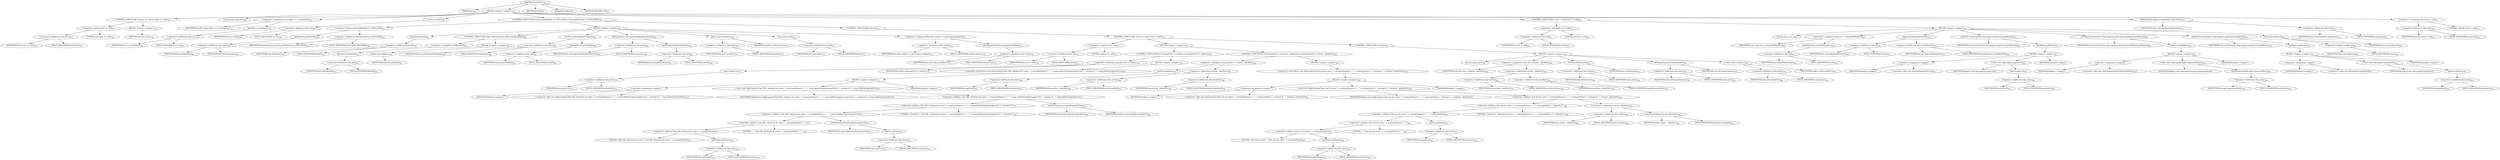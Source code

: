 digraph "closeEntry" {  
"581" [label = <(METHOD,closeEntry)<SUB>354</SUB>> ]
"14" [label = <(PARAM,this)<SUB>354</SUB>> ]
"582" [label = <(BLOCK,&lt;empty&gt;,&lt;empty&gt;)<SUB>354</SUB>> ]
"583" [label = <(CONTROL_STRUCTURE,if (entry == null),if (entry == null))<SUB>355</SUB>> ]
"584" [label = <(&lt;operator&gt;.equals,entry == null)<SUB>355</SUB>> ]
"585" [label = <(&lt;operator&gt;.fieldAccess,this.entry)<SUB>355</SUB>> ]
"586" [label = <(IDENTIFIER,this,entry == null)<SUB>355</SUB>> ]
"587" [label = <(FIELD_IDENTIFIER,entry,entry)<SUB>355</SUB>> ]
"588" [label = <(LITERAL,null,entry == null)<SUB>355</SUB>> ]
"589" [label = <(BLOCK,&lt;empty&gt;,&lt;empty&gt;)<SUB>355</SUB>> ]
"590" [label = <(RETURN,return;,return;)<SUB>356</SUB>> ]
"591" [label = <(LOCAL,long realCrc: long)> ]
"592" [label = <(&lt;operator&gt;.assignment,long realCrc = crc.getValue())<SUB>359</SUB>> ]
"593" [label = <(IDENTIFIER,realCrc,long realCrc = crc.getValue())<SUB>359</SUB>> ]
"594" [label = <(getValue,crc.getValue())<SUB>359</SUB>> ]
"595" [label = <(&lt;operator&gt;.fieldAccess,this.crc)<SUB>359</SUB>> ]
"596" [label = <(IDENTIFIER,this,crc.getValue())<SUB>359</SUB>> ]
"597" [label = <(FIELD_IDENTIFIER,crc,crc)<SUB>359</SUB>> ]
"598" [label = <(reset,crc.reset())<SUB>360</SUB>> ]
"599" [label = <(&lt;operator&gt;.fieldAccess,this.crc)<SUB>360</SUB>> ]
"600" [label = <(IDENTIFIER,this,crc.reset())<SUB>360</SUB>> ]
"601" [label = <(FIELD_IDENTIFIER,crc,crc)<SUB>360</SUB>> ]
"602" [label = <(CONTROL_STRUCTURE,if (entry.getMethod() == DEFLATED),if (entry.getMethod() == DEFLATED))<SUB>362</SUB>> ]
"603" [label = <(&lt;operator&gt;.equals,entry.getMethod() == DEFLATED)<SUB>362</SUB>> ]
"604" [label = <(getMethod,getMethod())<SUB>362</SUB>> ]
"605" [label = <(&lt;operator&gt;.fieldAccess,this.entry)<SUB>362</SUB>> ]
"606" [label = <(IDENTIFIER,this,getMethod())<SUB>362</SUB>> ]
"607" [label = <(FIELD_IDENTIFIER,entry,entry)<SUB>362</SUB>> ]
"608" [label = <(&lt;operator&gt;.fieldAccess,ZipOutputStream.DEFLATED)<SUB>362</SUB>> ]
"609" [label = <(IDENTIFIER,ZipOutputStream,entry.getMethod() == DEFLATED)<SUB>362</SUB>> ]
"610" [label = <(FIELD_IDENTIFIER,DEFLATED,DEFLATED)<SUB>362</SUB>> ]
"611" [label = <(BLOCK,&lt;empty&gt;,&lt;empty&gt;)<SUB>362</SUB>> ]
"612" [label = <(finish,def.finish())<SUB>363</SUB>> ]
"613" [label = <(&lt;operator&gt;.fieldAccess,this.def)<SUB>363</SUB>> ]
"614" [label = <(IDENTIFIER,this,def.finish())<SUB>363</SUB>> ]
"615" [label = <(FIELD_IDENTIFIER,def,def)<SUB>363</SUB>> ]
"616" [label = <(CONTROL_STRUCTURE,while (!def.finished()),while (!def.finished()))<SUB>364</SUB>> ]
"617" [label = <(&lt;operator&gt;.logicalNot,!def.finished())<SUB>364</SUB>> ]
"618" [label = <(finished,def.finished())<SUB>364</SUB>> ]
"619" [label = <(&lt;operator&gt;.fieldAccess,this.def)<SUB>364</SUB>> ]
"620" [label = <(IDENTIFIER,this,def.finished())<SUB>364</SUB>> ]
"621" [label = <(FIELD_IDENTIFIER,def,def)<SUB>364</SUB>> ]
"622" [label = <(BLOCK,&lt;empty&gt;,&lt;empty&gt;)<SUB>364</SUB>> ]
"623" [label = <(deflate,this.deflate())<SUB>365</SUB>> ]
"13" [label = <(IDENTIFIER,this,this.deflate())<SUB>365</SUB>> ]
"624" [label = <(setSize,setSize(def.getTotalIn()))<SUB>368</SUB>> ]
"625" [label = <(&lt;operator&gt;.fieldAccess,this.entry)<SUB>368</SUB>> ]
"626" [label = <(IDENTIFIER,this,setSize(def.getTotalIn()))<SUB>368</SUB>> ]
"627" [label = <(FIELD_IDENTIFIER,entry,entry)<SUB>368</SUB>> ]
"628" [label = <(getTotalIn,def.getTotalIn())<SUB>368</SUB>> ]
"629" [label = <(&lt;operator&gt;.fieldAccess,this.def)<SUB>368</SUB>> ]
"630" [label = <(IDENTIFIER,this,def.getTotalIn())<SUB>368</SUB>> ]
"631" [label = <(FIELD_IDENTIFIER,def,def)<SUB>368</SUB>> ]
"632" [label = <(setComprSize,setComprSize(def.getTotalOut()))<SUB>369</SUB>> ]
"633" [label = <(&lt;operator&gt;.fieldAccess,this.entry)<SUB>369</SUB>> ]
"634" [label = <(IDENTIFIER,this,setComprSize(def.getTotalOut()))<SUB>369</SUB>> ]
"635" [label = <(FIELD_IDENTIFIER,entry,entry)<SUB>369</SUB>> ]
"636" [label = <(getTotalOut,def.getTotalOut())<SUB>369</SUB>> ]
"637" [label = <(&lt;operator&gt;.fieldAccess,this.def)<SUB>369</SUB>> ]
"638" [label = <(IDENTIFIER,this,def.getTotalOut())<SUB>369</SUB>> ]
"639" [label = <(FIELD_IDENTIFIER,def,def)<SUB>369</SUB>> ]
"640" [label = <(setCrc,setCrc(realCrc))<SUB>370</SUB>> ]
"641" [label = <(&lt;operator&gt;.fieldAccess,this.entry)<SUB>370</SUB>> ]
"642" [label = <(IDENTIFIER,this,setCrc(realCrc))<SUB>370</SUB>> ]
"643" [label = <(FIELD_IDENTIFIER,entry,entry)<SUB>370</SUB>> ]
"644" [label = <(IDENTIFIER,realCrc,setCrc(realCrc))<SUB>370</SUB>> ]
"645" [label = <(reset,def.reset())<SUB>372</SUB>> ]
"646" [label = <(&lt;operator&gt;.fieldAccess,this.def)<SUB>372</SUB>> ]
"647" [label = <(IDENTIFIER,this,def.reset())<SUB>372</SUB>> ]
"648" [label = <(FIELD_IDENTIFIER,def,def)<SUB>372</SUB>> ]
"649" [label = <(&lt;operator&gt;.assignmentPlus,this.written += getCompressedSize())<SUB>374</SUB>> ]
"650" [label = <(&lt;operator&gt;.fieldAccess,this.written)<SUB>374</SUB>> ]
"651" [label = <(IDENTIFIER,this,this.written += getCompressedSize())<SUB>374</SUB>> ]
"652" [label = <(FIELD_IDENTIFIER,written,written)<SUB>374</SUB>> ]
"653" [label = <(getCompressedSize,getCompressedSize())<SUB>374</SUB>> ]
"654" [label = <(&lt;operator&gt;.fieldAccess,this.entry)<SUB>374</SUB>> ]
"655" [label = <(IDENTIFIER,this,getCompressedSize())<SUB>374</SUB>> ]
"656" [label = <(FIELD_IDENTIFIER,entry,entry)<SUB>374</SUB>> ]
"657" [label = <(CONTROL_STRUCTURE,else,else)<SUB>375</SUB>> ]
"658" [label = <(CONTROL_STRUCTURE,if (raf == null),if (raf == null))<SUB>375</SUB>> ]
"659" [label = <(&lt;operator&gt;.equals,raf == null)<SUB>375</SUB>> ]
"660" [label = <(&lt;operator&gt;.fieldAccess,this.raf)<SUB>375</SUB>> ]
"661" [label = <(IDENTIFIER,this,raf == null)<SUB>375</SUB>> ]
"662" [label = <(FIELD_IDENTIFIER,raf,raf)<SUB>375</SUB>> ]
"663" [label = <(LITERAL,null,raf == null)<SUB>375</SUB>> ]
"664" [label = <(BLOCK,&lt;empty&gt;,&lt;empty&gt;)<SUB>375</SUB>> ]
"665" [label = <(CONTROL_STRUCTURE,if (entry.getCrc() != realCrc),if (entry.getCrc() != realCrc))<SUB>376</SUB>> ]
"666" [label = <(&lt;operator&gt;.notEquals,entry.getCrc() != realCrc)<SUB>376</SUB>> ]
"667" [label = <(getCrc,getCrc())<SUB>376</SUB>> ]
"668" [label = <(&lt;operator&gt;.fieldAccess,this.entry)<SUB>376</SUB>> ]
"669" [label = <(IDENTIFIER,this,getCrc())<SUB>376</SUB>> ]
"670" [label = <(FIELD_IDENTIFIER,entry,entry)<SUB>376</SUB>> ]
"671" [label = <(IDENTIFIER,realCrc,entry.getCrc() != realCrc)<SUB>376</SUB>> ]
"672" [label = <(BLOCK,&lt;empty&gt;,&lt;empty&gt;)<SUB>376</SUB>> ]
"673" [label = <(&lt;operator&gt;.throw,throw new ZipException(&quot;bad CRC checksum for entry &quot; + entry.getName() + &quot;: &quot; + Long.toHexString(entry.getCrc()) + &quot; instead of &quot; + Long.toHexString(realCrc));)<SUB>377</SUB>> ]
"674" [label = <(BLOCK,&lt;empty&gt;,&lt;empty&gt;)<SUB>377</SUB>> ]
"675" [label = <(&lt;operator&gt;.assignment,&lt;empty&gt;)> ]
"676" [label = <(IDENTIFIER,$obj10,&lt;empty&gt;)> ]
"677" [label = <(&lt;operator&gt;.alloc,new ZipException(&quot;bad CRC checksum for entry &quot; + entry.getName() + &quot;: &quot; + Long.toHexString(entry.getCrc()) + &quot; instead of &quot; + Long.toHexString(realCrc)))<SUB>377</SUB>> ]
"678" [label = <(&lt;init&gt;,new ZipException(&quot;bad CRC checksum for entry &quot; + entry.getName() + &quot;: &quot; + Long.toHexString(entry.getCrc()) + &quot; instead of &quot; + Long.toHexString(realCrc)))<SUB>377</SUB>> ]
"679" [label = <(IDENTIFIER,$obj10,new ZipException(&quot;bad CRC checksum for entry &quot; + entry.getName() + &quot;: &quot; + Long.toHexString(entry.getCrc()) + &quot; instead of &quot; + Long.toHexString(realCrc)))> ]
"680" [label = <(&lt;operator&gt;.addition,&quot;bad CRC checksum for entry &quot; + entry.getName() + &quot;: &quot; + Long.toHexString(entry.getCrc()) + &quot; instead of &quot; + Long.toHexString(realCrc))<SUB>377</SUB>> ]
"681" [label = <(&lt;operator&gt;.addition,&quot;bad CRC checksum for entry &quot; + entry.getName() + &quot;: &quot; + Long.toHexString(entry.getCrc()) + &quot; instead of &quot;)<SUB>377</SUB>> ]
"682" [label = <(&lt;operator&gt;.addition,&quot;bad CRC checksum for entry &quot; + entry.getName() + &quot;: &quot; + Long.toHexString(entry.getCrc()))<SUB>377</SUB>> ]
"683" [label = <(&lt;operator&gt;.addition,&quot;bad CRC checksum for entry &quot; + entry.getName() + &quot;: &quot;)<SUB>377</SUB>> ]
"684" [label = <(&lt;operator&gt;.addition,&quot;bad CRC checksum for entry &quot; + entry.getName())<SUB>377</SUB>> ]
"685" [label = <(LITERAL,&quot;bad CRC checksum for entry &quot;,&quot;bad CRC checksum for entry &quot; + entry.getName())<SUB>377</SUB>> ]
"686" [label = <(getName,getName())<SUB>378</SUB>> ]
"687" [label = <(&lt;operator&gt;.fieldAccess,this.entry)<SUB>378</SUB>> ]
"688" [label = <(IDENTIFIER,this,getName())<SUB>378</SUB>> ]
"689" [label = <(FIELD_IDENTIFIER,entry,entry)<SUB>378</SUB>> ]
"690" [label = <(LITERAL,&quot;: &quot;,&quot;bad CRC checksum for entry &quot; + entry.getName() + &quot;: &quot;)<SUB>378</SUB>> ]
"691" [label = <(toHexString,toHexString(entry.getCrc()))<SUB>379</SUB>> ]
"692" [label = <(IDENTIFIER,Long,toHexString(entry.getCrc()))<SUB>379</SUB>> ]
"693" [label = <(getCrc,getCrc())<SUB>379</SUB>> ]
"694" [label = <(&lt;operator&gt;.fieldAccess,this.entry)<SUB>379</SUB>> ]
"695" [label = <(IDENTIFIER,this,getCrc())<SUB>379</SUB>> ]
"696" [label = <(FIELD_IDENTIFIER,entry,entry)<SUB>379</SUB>> ]
"697" [label = <(LITERAL,&quot; instead of &quot;,&quot;bad CRC checksum for entry &quot; + entry.getName() + &quot;: &quot; + Long.toHexString(entry.getCrc()) + &quot; instead of &quot;)<SUB>380</SUB>> ]
"698" [label = <(toHexString,Long.toHexString(realCrc))<SUB>381</SUB>> ]
"699" [label = <(IDENTIFIER,Long,Long.toHexString(realCrc))<SUB>381</SUB>> ]
"700" [label = <(IDENTIFIER,realCrc,Long.toHexString(realCrc))<SUB>381</SUB>> ]
"701" [label = <(IDENTIFIER,$obj10,&lt;empty&gt;)> ]
"702" [label = <(CONTROL_STRUCTURE,if (entry.getSize() != written - dataStart),if (entry.getSize() != written - dataStart))<SUB>384</SUB>> ]
"703" [label = <(&lt;operator&gt;.notEquals,entry.getSize() != written - dataStart)<SUB>384</SUB>> ]
"704" [label = <(getSize,getSize())<SUB>384</SUB>> ]
"705" [label = <(&lt;operator&gt;.fieldAccess,this.entry)<SUB>384</SUB>> ]
"706" [label = <(IDENTIFIER,this,getSize())<SUB>384</SUB>> ]
"707" [label = <(FIELD_IDENTIFIER,entry,entry)<SUB>384</SUB>> ]
"708" [label = <(&lt;operator&gt;.subtraction,written - dataStart)<SUB>384</SUB>> ]
"709" [label = <(&lt;operator&gt;.fieldAccess,this.written)<SUB>384</SUB>> ]
"710" [label = <(IDENTIFIER,this,written - dataStart)<SUB>384</SUB>> ]
"711" [label = <(FIELD_IDENTIFIER,written,written)<SUB>384</SUB>> ]
"712" [label = <(&lt;operator&gt;.fieldAccess,this.dataStart)<SUB>384</SUB>> ]
"713" [label = <(IDENTIFIER,this,written - dataStart)<SUB>384</SUB>> ]
"714" [label = <(FIELD_IDENTIFIER,dataStart,dataStart)<SUB>384</SUB>> ]
"715" [label = <(BLOCK,&lt;empty&gt;,&lt;empty&gt;)<SUB>384</SUB>> ]
"716" [label = <(&lt;operator&gt;.throw,throw new ZipException(&quot;bad size for entry &quot; + entry.getName() + &quot;: &quot; + entry.getSize() + &quot; instead of &quot; + (written - dataStart));)<SUB>385</SUB>> ]
"717" [label = <(BLOCK,&lt;empty&gt;,&lt;empty&gt;)<SUB>385</SUB>> ]
"718" [label = <(&lt;operator&gt;.assignment,&lt;empty&gt;)> ]
"719" [label = <(IDENTIFIER,$obj11,&lt;empty&gt;)> ]
"720" [label = <(&lt;operator&gt;.alloc,new ZipException(&quot;bad size for entry &quot; + entry.getName() + &quot;: &quot; + entry.getSize() + &quot; instead of &quot; + (written - dataStart)))<SUB>385</SUB>> ]
"721" [label = <(&lt;init&gt;,new ZipException(&quot;bad size for entry &quot; + entry.getName() + &quot;: &quot; + entry.getSize() + &quot; instead of &quot; + (written - dataStart)))<SUB>385</SUB>> ]
"722" [label = <(IDENTIFIER,$obj11,new ZipException(&quot;bad size for entry &quot; + entry.getName() + &quot;: &quot; + entry.getSize() + &quot; instead of &quot; + (written - dataStart)))> ]
"723" [label = <(&lt;operator&gt;.addition,&quot;bad size for entry &quot; + entry.getName() + &quot;: &quot; + entry.getSize() + &quot; instead of &quot; + (written - dataStart))<SUB>385</SUB>> ]
"724" [label = <(&lt;operator&gt;.addition,&quot;bad size for entry &quot; + entry.getName() + &quot;: &quot; + entry.getSize() + &quot; instead of &quot;)<SUB>385</SUB>> ]
"725" [label = <(&lt;operator&gt;.addition,&quot;bad size for entry &quot; + entry.getName() + &quot;: &quot; + entry.getSize())<SUB>385</SUB>> ]
"726" [label = <(&lt;operator&gt;.addition,&quot;bad size for entry &quot; + entry.getName() + &quot;: &quot;)<SUB>385</SUB>> ]
"727" [label = <(&lt;operator&gt;.addition,&quot;bad size for entry &quot; + entry.getName())<SUB>385</SUB>> ]
"728" [label = <(LITERAL,&quot;bad size for entry &quot;,&quot;bad size for entry &quot; + entry.getName())<SUB>385</SUB>> ]
"729" [label = <(getName,getName())<SUB>386</SUB>> ]
"730" [label = <(&lt;operator&gt;.fieldAccess,this.entry)<SUB>386</SUB>> ]
"731" [label = <(IDENTIFIER,this,getName())<SUB>386</SUB>> ]
"732" [label = <(FIELD_IDENTIFIER,entry,entry)<SUB>386</SUB>> ]
"733" [label = <(LITERAL,&quot;: &quot;,&quot;bad size for entry &quot; + entry.getName() + &quot;: &quot;)<SUB>386</SUB>> ]
"734" [label = <(getSize,getSize())<SUB>387</SUB>> ]
"735" [label = <(&lt;operator&gt;.fieldAccess,this.entry)<SUB>387</SUB>> ]
"736" [label = <(IDENTIFIER,this,getSize())<SUB>387</SUB>> ]
"737" [label = <(FIELD_IDENTIFIER,entry,entry)<SUB>387</SUB>> ]
"738" [label = <(LITERAL,&quot; instead of &quot;,&quot;bad size for entry &quot; + entry.getName() + &quot;: &quot; + entry.getSize() + &quot; instead of &quot;)<SUB>388</SUB>> ]
"739" [label = <(&lt;operator&gt;.subtraction,written - dataStart)<SUB>389</SUB>> ]
"740" [label = <(&lt;operator&gt;.fieldAccess,this.written)<SUB>389</SUB>> ]
"741" [label = <(IDENTIFIER,this,written - dataStart)<SUB>389</SUB>> ]
"742" [label = <(FIELD_IDENTIFIER,written,written)<SUB>389</SUB>> ]
"743" [label = <(&lt;operator&gt;.fieldAccess,this.dataStart)<SUB>389</SUB>> ]
"744" [label = <(IDENTIFIER,this,written - dataStart)<SUB>389</SUB>> ]
"745" [label = <(FIELD_IDENTIFIER,dataStart,dataStart)<SUB>389</SUB>> ]
"746" [label = <(IDENTIFIER,$obj11,&lt;empty&gt;)> ]
"747" [label = <(CONTROL_STRUCTURE,else,else)<SUB>391</SUB>> ]
"748" [label = <(BLOCK,&lt;empty&gt;,&lt;empty&gt;)<SUB>391</SUB>> ]
"749" [label = <(LOCAL,long size: long)> ]
"750" [label = <(&lt;operator&gt;.assignment,long size = written - dataStart)<SUB>392</SUB>> ]
"751" [label = <(IDENTIFIER,size,long size = written - dataStart)<SUB>392</SUB>> ]
"752" [label = <(&lt;operator&gt;.subtraction,written - dataStart)<SUB>392</SUB>> ]
"753" [label = <(&lt;operator&gt;.fieldAccess,this.written)<SUB>392</SUB>> ]
"754" [label = <(IDENTIFIER,this,written - dataStart)<SUB>392</SUB>> ]
"755" [label = <(FIELD_IDENTIFIER,written,written)<SUB>392</SUB>> ]
"756" [label = <(&lt;operator&gt;.fieldAccess,this.dataStart)<SUB>392</SUB>> ]
"757" [label = <(IDENTIFIER,this,written - dataStart)<SUB>392</SUB>> ]
"758" [label = <(FIELD_IDENTIFIER,dataStart,dataStart)<SUB>392</SUB>> ]
"759" [label = <(setSize,setSize(size))<SUB>394</SUB>> ]
"760" [label = <(&lt;operator&gt;.fieldAccess,this.entry)<SUB>394</SUB>> ]
"761" [label = <(IDENTIFIER,this,setSize(size))<SUB>394</SUB>> ]
"762" [label = <(FIELD_IDENTIFIER,entry,entry)<SUB>394</SUB>> ]
"763" [label = <(IDENTIFIER,size,setSize(size))<SUB>394</SUB>> ]
"764" [label = <(setComprSize,setComprSize(size))<SUB>395</SUB>> ]
"765" [label = <(&lt;operator&gt;.fieldAccess,this.entry)<SUB>395</SUB>> ]
"766" [label = <(IDENTIFIER,this,setComprSize(size))<SUB>395</SUB>> ]
"767" [label = <(FIELD_IDENTIFIER,entry,entry)<SUB>395</SUB>> ]
"768" [label = <(IDENTIFIER,size,setComprSize(size))<SUB>395</SUB>> ]
"769" [label = <(setCrc,setCrc(realCrc))<SUB>396</SUB>> ]
"770" [label = <(&lt;operator&gt;.fieldAccess,this.entry)<SUB>396</SUB>> ]
"771" [label = <(IDENTIFIER,this,setCrc(realCrc))<SUB>396</SUB>> ]
"772" [label = <(FIELD_IDENTIFIER,entry,entry)<SUB>396</SUB>> ]
"773" [label = <(IDENTIFIER,realCrc,setCrc(realCrc))<SUB>396</SUB>> ]
"774" [label = <(CONTROL_STRUCTURE,if (raf != null),if (raf != null))<SUB>401</SUB>> ]
"775" [label = <(&lt;operator&gt;.notEquals,raf != null)<SUB>401</SUB>> ]
"776" [label = <(&lt;operator&gt;.fieldAccess,this.raf)<SUB>401</SUB>> ]
"777" [label = <(IDENTIFIER,this,raf != null)<SUB>401</SUB>> ]
"778" [label = <(FIELD_IDENTIFIER,raf,raf)<SUB>401</SUB>> ]
"779" [label = <(LITERAL,null,raf != null)<SUB>401</SUB>> ]
"780" [label = <(BLOCK,&lt;empty&gt;,&lt;empty&gt;)<SUB>401</SUB>> ]
"781" [label = <(LOCAL,long save: long)> ]
"782" [label = <(&lt;operator&gt;.assignment,long save = raf.getFilePointer())<SUB>402</SUB>> ]
"783" [label = <(IDENTIFIER,save,long save = raf.getFilePointer())<SUB>402</SUB>> ]
"784" [label = <(getFilePointer,raf.getFilePointer())<SUB>402</SUB>> ]
"785" [label = <(&lt;operator&gt;.fieldAccess,this.raf)<SUB>402</SUB>> ]
"786" [label = <(IDENTIFIER,this,raf.getFilePointer())<SUB>402</SUB>> ]
"787" [label = <(FIELD_IDENTIFIER,raf,raf)<SUB>402</SUB>> ]
"788" [label = <(seek,raf.seek(localDataStart))<SUB>404</SUB>> ]
"789" [label = <(&lt;operator&gt;.fieldAccess,this.raf)<SUB>404</SUB>> ]
"790" [label = <(IDENTIFIER,this,raf.seek(localDataStart))<SUB>404</SUB>> ]
"791" [label = <(FIELD_IDENTIFIER,raf,raf)<SUB>404</SUB>> ]
"792" [label = <(&lt;operator&gt;.fieldAccess,this.localDataStart)<SUB>404</SUB>> ]
"793" [label = <(IDENTIFIER,this,raf.seek(localDataStart))<SUB>404</SUB>> ]
"794" [label = <(FIELD_IDENTIFIER,localDataStart,localDataStart)<SUB>404</SUB>> ]
"795" [label = <(writeOut,writeOut((new ZipLong(entry.getCrc())).getBytes()))<SUB>405</SUB>> ]
"15" [label = <(IDENTIFIER,this,writeOut((new ZipLong(entry.getCrc())).getBytes()))<SUB>405</SUB>> ]
"796" [label = <(getBytes,getBytes())<SUB>405</SUB>> ]
"797" [label = <(BLOCK,&lt;empty&gt;,&lt;empty&gt;)<SUB>405</SUB>> ]
"798" [label = <(&lt;operator&gt;.assignment,&lt;empty&gt;)> ]
"799" [label = <(IDENTIFIER,$obj12,&lt;empty&gt;)> ]
"800" [label = <(&lt;operator&gt;.alloc,new ZipLong(entry.getCrc()))<SUB>405</SUB>> ]
"801" [label = <(&lt;init&gt;,new ZipLong(entry.getCrc()))<SUB>405</SUB>> ]
"802" [label = <(IDENTIFIER,$obj12,new ZipLong(entry.getCrc()))> ]
"803" [label = <(getCrc,getCrc())<SUB>405</SUB>> ]
"804" [label = <(&lt;operator&gt;.fieldAccess,this.entry)<SUB>405</SUB>> ]
"805" [label = <(IDENTIFIER,this,getCrc())<SUB>405</SUB>> ]
"806" [label = <(FIELD_IDENTIFIER,entry,entry)<SUB>405</SUB>> ]
"807" [label = <(IDENTIFIER,$obj12,&lt;empty&gt;)> ]
"808" [label = <(writeOut,writeOut((new ZipLong(entry.getCompressedSize())).getBytes()))<SUB>406</SUB>> ]
"16" [label = <(IDENTIFIER,this,writeOut((new ZipLong(entry.getCompressedSize())).getBytes()))<SUB>406</SUB>> ]
"809" [label = <(getBytes,getBytes())<SUB>406</SUB>> ]
"810" [label = <(BLOCK,&lt;empty&gt;,&lt;empty&gt;)<SUB>406</SUB>> ]
"811" [label = <(&lt;operator&gt;.assignment,&lt;empty&gt;)> ]
"812" [label = <(IDENTIFIER,$obj13,&lt;empty&gt;)> ]
"813" [label = <(&lt;operator&gt;.alloc,new ZipLong(entry.getCompressedSize()))<SUB>406</SUB>> ]
"814" [label = <(&lt;init&gt;,new ZipLong(entry.getCompressedSize()))<SUB>406</SUB>> ]
"815" [label = <(IDENTIFIER,$obj13,new ZipLong(entry.getCompressedSize()))> ]
"816" [label = <(getCompressedSize,getCompressedSize())<SUB>406</SUB>> ]
"817" [label = <(&lt;operator&gt;.fieldAccess,this.entry)<SUB>406</SUB>> ]
"818" [label = <(IDENTIFIER,this,getCompressedSize())<SUB>406</SUB>> ]
"819" [label = <(FIELD_IDENTIFIER,entry,entry)<SUB>406</SUB>> ]
"820" [label = <(IDENTIFIER,$obj13,&lt;empty&gt;)> ]
"821" [label = <(writeOut,writeOut((new ZipLong(entry.getSize())).getBytes()))<SUB>407</SUB>> ]
"17" [label = <(IDENTIFIER,this,writeOut((new ZipLong(entry.getSize())).getBytes()))<SUB>407</SUB>> ]
"822" [label = <(getBytes,getBytes())<SUB>407</SUB>> ]
"823" [label = <(BLOCK,&lt;empty&gt;,&lt;empty&gt;)<SUB>407</SUB>> ]
"824" [label = <(&lt;operator&gt;.assignment,&lt;empty&gt;)> ]
"825" [label = <(IDENTIFIER,$obj14,&lt;empty&gt;)> ]
"826" [label = <(&lt;operator&gt;.alloc,new ZipLong(entry.getSize()))<SUB>407</SUB>> ]
"827" [label = <(&lt;init&gt;,new ZipLong(entry.getSize()))<SUB>407</SUB>> ]
"828" [label = <(IDENTIFIER,$obj14,new ZipLong(entry.getSize()))> ]
"829" [label = <(getSize,getSize())<SUB>407</SUB>> ]
"830" [label = <(&lt;operator&gt;.fieldAccess,this.entry)<SUB>407</SUB>> ]
"831" [label = <(IDENTIFIER,this,getSize())<SUB>407</SUB>> ]
"832" [label = <(FIELD_IDENTIFIER,entry,entry)<SUB>407</SUB>> ]
"833" [label = <(IDENTIFIER,$obj14,&lt;empty&gt;)> ]
"834" [label = <(seek,raf.seek(save))<SUB>408</SUB>> ]
"835" [label = <(&lt;operator&gt;.fieldAccess,this.raf)<SUB>408</SUB>> ]
"836" [label = <(IDENTIFIER,this,raf.seek(save))<SUB>408</SUB>> ]
"837" [label = <(FIELD_IDENTIFIER,raf,raf)<SUB>408</SUB>> ]
"838" [label = <(IDENTIFIER,save,raf.seek(save))<SUB>408</SUB>> ]
"839" [label = <(writeDataDescriptor,writeDataDescriptor(entry))<SUB>411</SUB>> ]
"18" [label = <(IDENTIFIER,this,writeDataDescriptor(entry))<SUB>411</SUB>> ]
"840" [label = <(&lt;operator&gt;.fieldAccess,this.entry)<SUB>411</SUB>> ]
"841" [label = <(IDENTIFIER,this,writeDataDescriptor(entry))<SUB>411</SUB>> ]
"842" [label = <(FIELD_IDENTIFIER,entry,entry)<SUB>411</SUB>> ]
"843" [label = <(&lt;operator&gt;.assignment,this.entry = null)<SUB>412</SUB>> ]
"844" [label = <(&lt;operator&gt;.fieldAccess,this.entry)<SUB>412</SUB>> ]
"845" [label = <(IDENTIFIER,this,this.entry = null)<SUB>412</SUB>> ]
"846" [label = <(FIELD_IDENTIFIER,entry,entry)<SUB>412</SUB>> ]
"847" [label = <(LITERAL,null,this.entry = null)<SUB>412</SUB>> ]
"848" [label = <(MODIFIER,PUBLIC)> ]
"849" [label = <(MODIFIER,VIRTUAL)> ]
"850" [label = <(METHOD_RETURN,void)<SUB>354</SUB>> ]
  "581" -> "14" 
  "581" -> "582" 
  "581" -> "848" 
  "581" -> "849" 
  "581" -> "850" 
  "582" -> "583" 
  "582" -> "591" 
  "582" -> "592" 
  "582" -> "598" 
  "582" -> "602" 
  "582" -> "774" 
  "582" -> "839" 
  "582" -> "843" 
  "583" -> "584" 
  "583" -> "589" 
  "584" -> "585" 
  "584" -> "588" 
  "585" -> "586" 
  "585" -> "587" 
  "589" -> "590" 
  "592" -> "593" 
  "592" -> "594" 
  "594" -> "595" 
  "595" -> "596" 
  "595" -> "597" 
  "598" -> "599" 
  "599" -> "600" 
  "599" -> "601" 
  "602" -> "603" 
  "602" -> "611" 
  "602" -> "657" 
  "603" -> "604" 
  "603" -> "608" 
  "604" -> "605" 
  "605" -> "606" 
  "605" -> "607" 
  "608" -> "609" 
  "608" -> "610" 
  "611" -> "612" 
  "611" -> "616" 
  "611" -> "624" 
  "611" -> "632" 
  "611" -> "640" 
  "611" -> "645" 
  "611" -> "649" 
  "612" -> "613" 
  "613" -> "614" 
  "613" -> "615" 
  "616" -> "617" 
  "616" -> "622" 
  "617" -> "618" 
  "618" -> "619" 
  "619" -> "620" 
  "619" -> "621" 
  "622" -> "623" 
  "623" -> "13" 
  "624" -> "625" 
  "624" -> "628" 
  "625" -> "626" 
  "625" -> "627" 
  "628" -> "629" 
  "629" -> "630" 
  "629" -> "631" 
  "632" -> "633" 
  "632" -> "636" 
  "633" -> "634" 
  "633" -> "635" 
  "636" -> "637" 
  "637" -> "638" 
  "637" -> "639" 
  "640" -> "641" 
  "640" -> "644" 
  "641" -> "642" 
  "641" -> "643" 
  "645" -> "646" 
  "646" -> "647" 
  "646" -> "648" 
  "649" -> "650" 
  "649" -> "653" 
  "650" -> "651" 
  "650" -> "652" 
  "653" -> "654" 
  "654" -> "655" 
  "654" -> "656" 
  "657" -> "658" 
  "658" -> "659" 
  "658" -> "664" 
  "658" -> "747" 
  "659" -> "660" 
  "659" -> "663" 
  "660" -> "661" 
  "660" -> "662" 
  "664" -> "665" 
  "664" -> "702" 
  "665" -> "666" 
  "665" -> "672" 
  "666" -> "667" 
  "666" -> "671" 
  "667" -> "668" 
  "668" -> "669" 
  "668" -> "670" 
  "672" -> "673" 
  "673" -> "674" 
  "674" -> "675" 
  "674" -> "678" 
  "674" -> "701" 
  "675" -> "676" 
  "675" -> "677" 
  "678" -> "679" 
  "678" -> "680" 
  "680" -> "681" 
  "680" -> "698" 
  "681" -> "682" 
  "681" -> "697" 
  "682" -> "683" 
  "682" -> "691" 
  "683" -> "684" 
  "683" -> "690" 
  "684" -> "685" 
  "684" -> "686" 
  "686" -> "687" 
  "687" -> "688" 
  "687" -> "689" 
  "691" -> "692" 
  "691" -> "693" 
  "693" -> "694" 
  "694" -> "695" 
  "694" -> "696" 
  "698" -> "699" 
  "698" -> "700" 
  "702" -> "703" 
  "702" -> "715" 
  "703" -> "704" 
  "703" -> "708" 
  "704" -> "705" 
  "705" -> "706" 
  "705" -> "707" 
  "708" -> "709" 
  "708" -> "712" 
  "709" -> "710" 
  "709" -> "711" 
  "712" -> "713" 
  "712" -> "714" 
  "715" -> "716" 
  "716" -> "717" 
  "717" -> "718" 
  "717" -> "721" 
  "717" -> "746" 
  "718" -> "719" 
  "718" -> "720" 
  "721" -> "722" 
  "721" -> "723" 
  "723" -> "724" 
  "723" -> "739" 
  "724" -> "725" 
  "724" -> "738" 
  "725" -> "726" 
  "725" -> "734" 
  "726" -> "727" 
  "726" -> "733" 
  "727" -> "728" 
  "727" -> "729" 
  "729" -> "730" 
  "730" -> "731" 
  "730" -> "732" 
  "734" -> "735" 
  "735" -> "736" 
  "735" -> "737" 
  "739" -> "740" 
  "739" -> "743" 
  "740" -> "741" 
  "740" -> "742" 
  "743" -> "744" 
  "743" -> "745" 
  "747" -> "748" 
  "748" -> "749" 
  "748" -> "750" 
  "748" -> "759" 
  "748" -> "764" 
  "748" -> "769" 
  "750" -> "751" 
  "750" -> "752" 
  "752" -> "753" 
  "752" -> "756" 
  "753" -> "754" 
  "753" -> "755" 
  "756" -> "757" 
  "756" -> "758" 
  "759" -> "760" 
  "759" -> "763" 
  "760" -> "761" 
  "760" -> "762" 
  "764" -> "765" 
  "764" -> "768" 
  "765" -> "766" 
  "765" -> "767" 
  "769" -> "770" 
  "769" -> "773" 
  "770" -> "771" 
  "770" -> "772" 
  "774" -> "775" 
  "774" -> "780" 
  "775" -> "776" 
  "775" -> "779" 
  "776" -> "777" 
  "776" -> "778" 
  "780" -> "781" 
  "780" -> "782" 
  "780" -> "788" 
  "780" -> "795" 
  "780" -> "808" 
  "780" -> "821" 
  "780" -> "834" 
  "782" -> "783" 
  "782" -> "784" 
  "784" -> "785" 
  "785" -> "786" 
  "785" -> "787" 
  "788" -> "789" 
  "788" -> "792" 
  "789" -> "790" 
  "789" -> "791" 
  "792" -> "793" 
  "792" -> "794" 
  "795" -> "15" 
  "795" -> "796" 
  "796" -> "797" 
  "797" -> "798" 
  "797" -> "801" 
  "797" -> "807" 
  "798" -> "799" 
  "798" -> "800" 
  "801" -> "802" 
  "801" -> "803" 
  "803" -> "804" 
  "804" -> "805" 
  "804" -> "806" 
  "808" -> "16" 
  "808" -> "809" 
  "809" -> "810" 
  "810" -> "811" 
  "810" -> "814" 
  "810" -> "820" 
  "811" -> "812" 
  "811" -> "813" 
  "814" -> "815" 
  "814" -> "816" 
  "816" -> "817" 
  "817" -> "818" 
  "817" -> "819" 
  "821" -> "17" 
  "821" -> "822" 
  "822" -> "823" 
  "823" -> "824" 
  "823" -> "827" 
  "823" -> "833" 
  "824" -> "825" 
  "824" -> "826" 
  "827" -> "828" 
  "827" -> "829" 
  "829" -> "830" 
  "830" -> "831" 
  "830" -> "832" 
  "834" -> "835" 
  "834" -> "838" 
  "835" -> "836" 
  "835" -> "837" 
  "839" -> "18" 
  "839" -> "840" 
  "840" -> "841" 
  "840" -> "842" 
  "843" -> "844" 
  "843" -> "847" 
  "844" -> "845" 
  "844" -> "846" 
}

